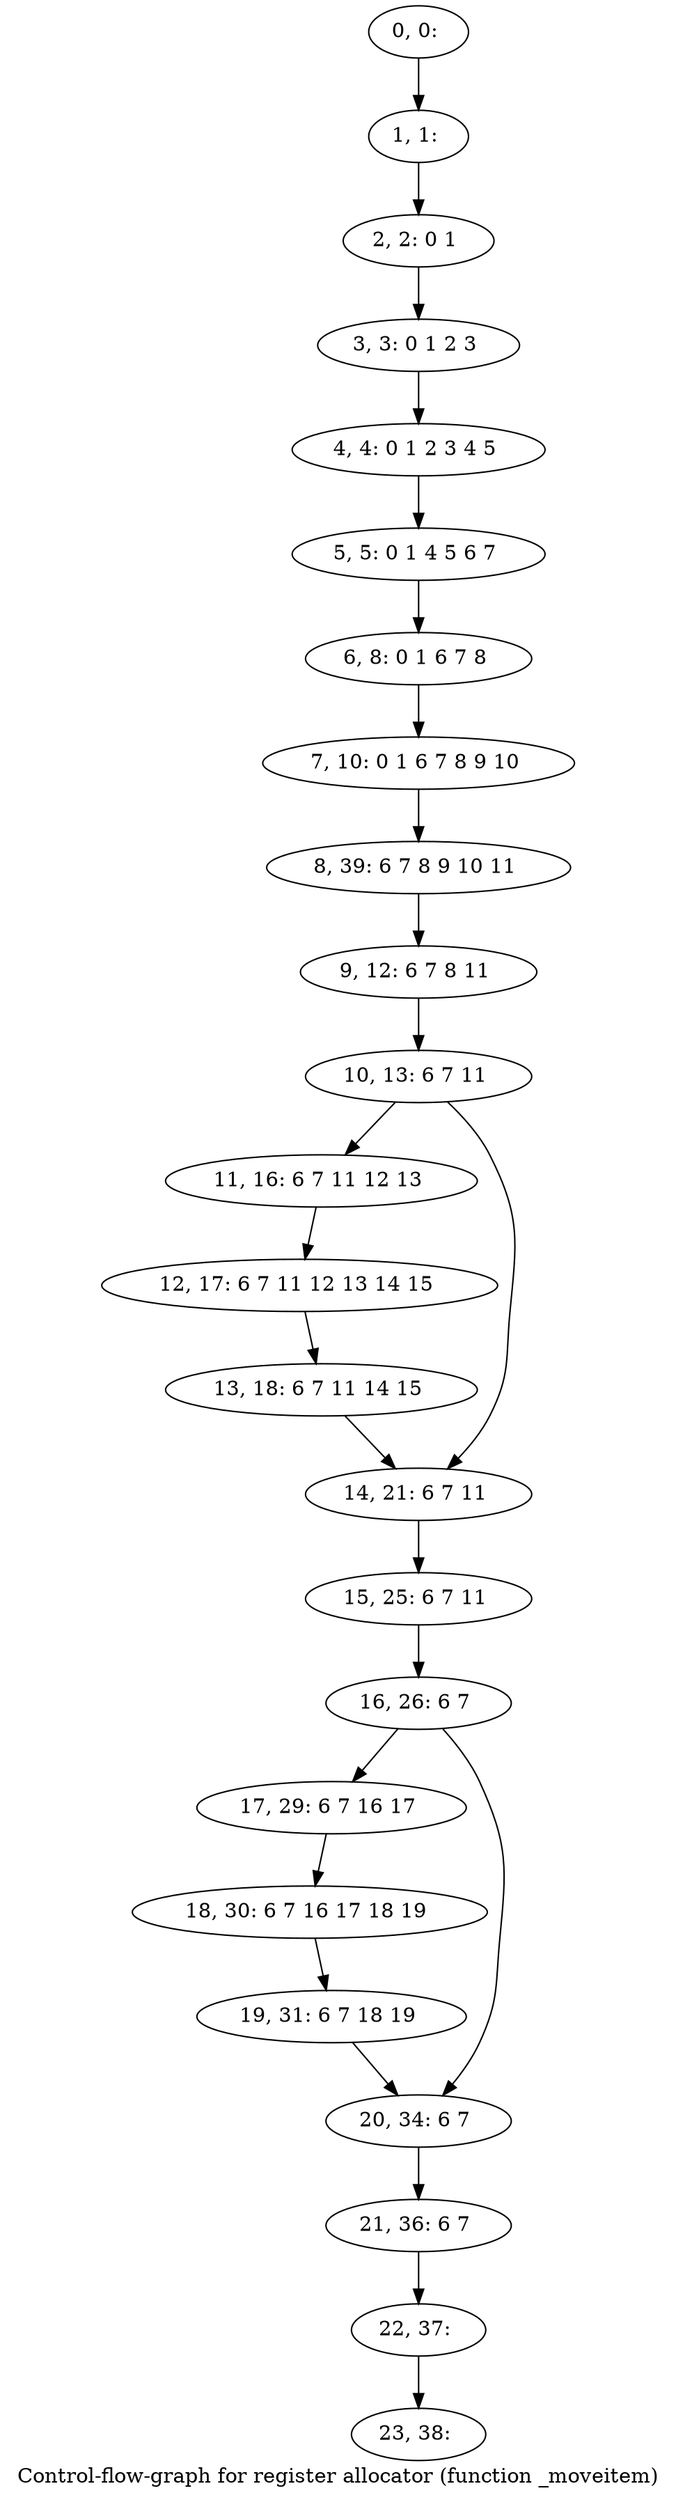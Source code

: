 digraph G {
graph [label="Control-flow-graph for register allocator (function _moveitem)"]
0[label="0, 0: "];
1[label="1, 1: "];
2[label="2, 2: 0 1 "];
3[label="3, 3: 0 1 2 3 "];
4[label="4, 4: 0 1 2 3 4 5 "];
5[label="5, 5: 0 1 4 5 6 7 "];
6[label="6, 8: 0 1 6 7 8 "];
7[label="7, 10: 0 1 6 7 8 9 10 "];
8[label="8, 39: 6 7 8 9 10 11 "];
9[label="9, 12: 6 7 8 11 "];
10[label="10, 13: 6 7 11 "];
11[label="11, 16: 6 7 11 12 13 "];
12[label="12, 17: 6 7 11 12 13 14 15 "];
13[label="13, 18: 6 7 11 14 15 "];
14[label="14, 21: 6 7 11 "];
15[label="15, 25: 6 7 11 "];
16[label="16, 26: 6 7 "];
17[label="17, 29: 6 7 16 17 "];
18[label="18, 30: 6 7 16 17 18 19 "];
19[label="19, 31: 6 7 18 19 "];
20[label="20, 34: 6 7 "];
21[label="21, 36: 6 7 "];
22[label="22, 37: "];
23[label="23, 38: "];
0->1 ;
1->2 ;
2->3 ;
3->4 ;
4->5 ;
5->6 ;
6->7 ;
7->8 ;
8->9 ;
9->10 ;
10->11 ;
10->14 ;
11->12 ;
12->13 ;
13->14 ;
14->15 ;
15->16 ;
16->17 ;
16->20 ;
17->18 ;
18->19 ;
19->20 ;
20->21 ;
21->22 ;
22->23 ;
}
